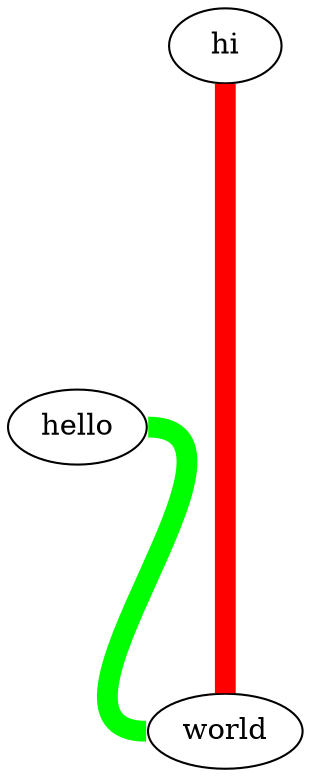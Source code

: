 graph{
    hello:e -- world:w [weight=3, minlen=3, penwidth=10, color=green]
    hi -- world [weight=7, minlen=7, penwidth=10, color=red]
}
